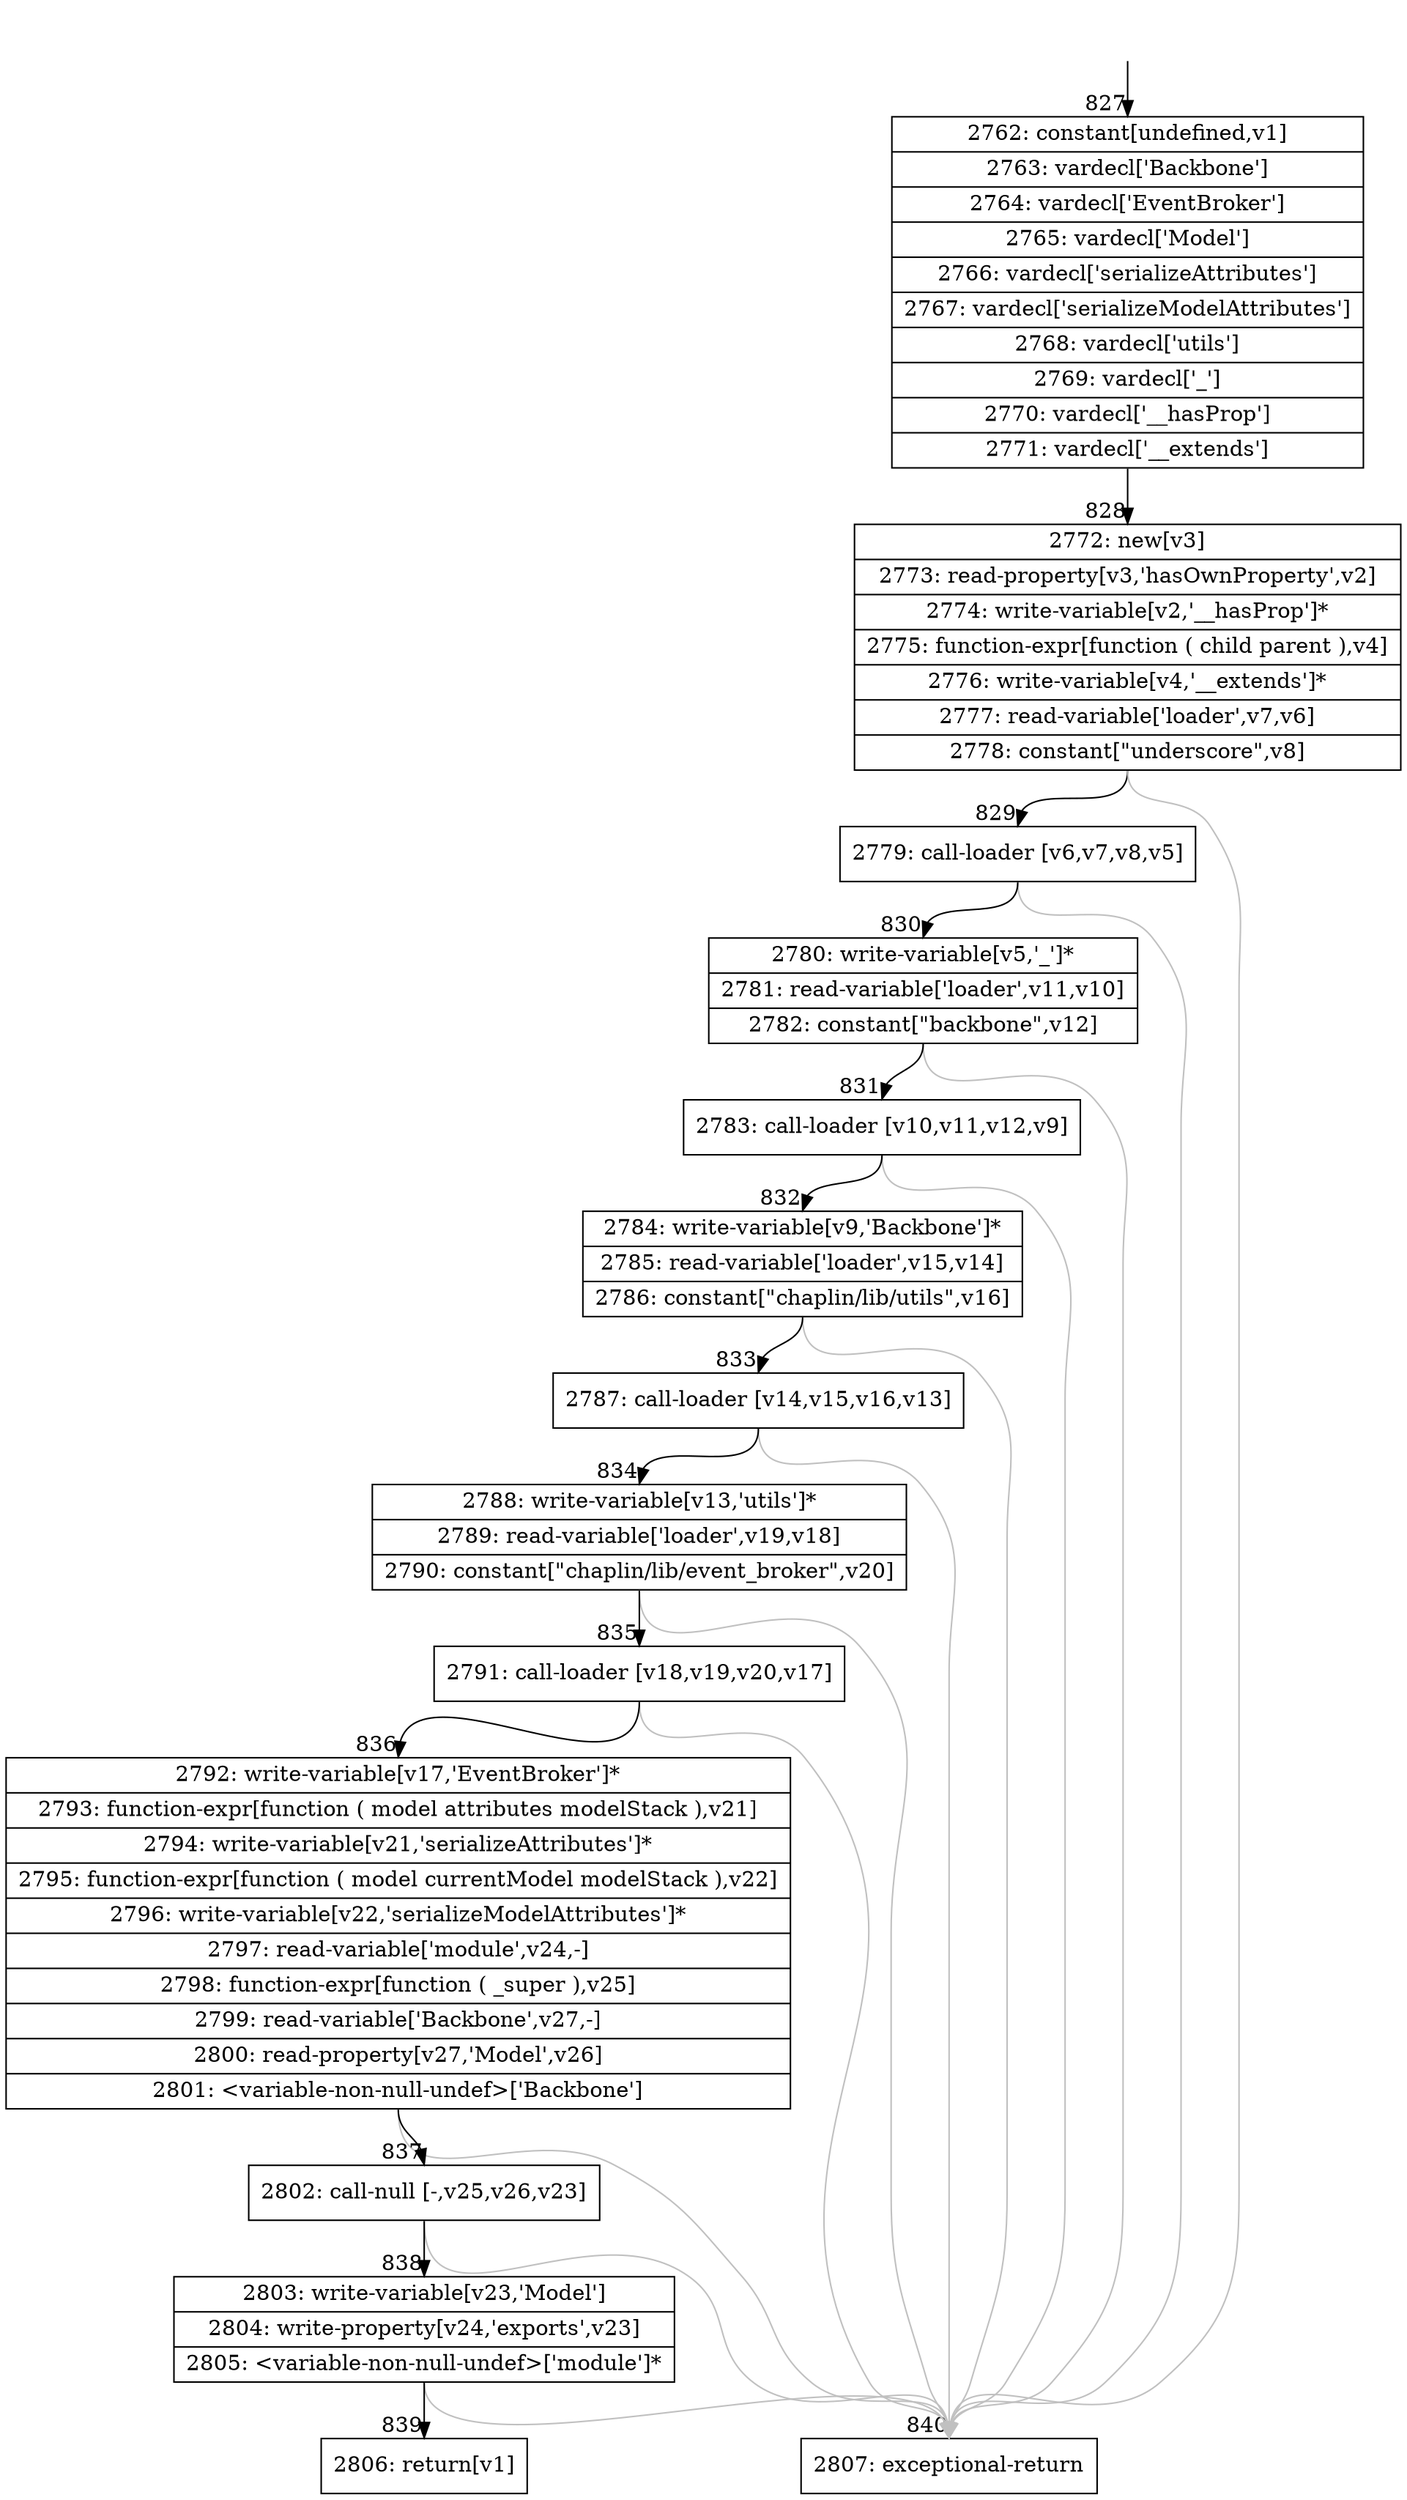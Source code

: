 digraph {
rankdir="TD"
BB_entry64[shape=none,label=""];
BB_entry64 -> BB827 [tailport=s, headport=n, headlabel="    827"]
BB827 [shape=record label="{2762: constant[undefined,v1]|2763: vardecl['Backbone']|2764: vardecl['EventBroker']|2765: vardecl['Model']|2766: vardecl['serializeAttributes']|2767: vardecl['serializeModelAttributes']|2768: vardecl['utils']|2769: vardecl['_']|2770: vardecl['__hasProp']|2771: vardecl['__extends']}" ] 
BB827 -> BB828 [tailport=s, headport=n, headlabel="      828"]
BB828 [shape=record label="{2772: new[v3]|2773: read-property[v3,'hasOwnProperty',v2]|2774: write-variable[v2,'__hasProp']*|2775: function-expr[function ( child parent ),v4]|2776: write-variable[v4,'__extends']*|2777: read-variable['loader',v7,v6]|2778: constant[\"underscore\",v8]}" ] 
BB828 -> BB829 [tailport=s, headport=n, headlabel="      829"]
BB828 -> BB840 [tailport=s, headport=n, color=gray, headlabel="      840"]
BB829 [shape=record label="{2779: call-loader [v6,v7,v8,v5]}" ] 
BB829 -> BB830 [tailport=s, headport=n, headlabel="      830"]
BB829 -> BB840 [tailport=s, headport=n, color=gray]
BB830 [shape=record label="{2780: write-variable[v5,'_']*|2781: read-variable['loader',v11,v10]|2782: constant[\"backbone\",v12]}" ] 
BB830 -> BB831 [tailport=s, headport=n, headlabel="      831"]
BB830 -> BB840 [tailport=s, headport=n, color=gray]
BB831 [shape=record label="{2783: call-loader [v10,v11,v12,v9]}" ] 
BB831 -> BB832 [tailport=s, headport=n, headlabel="      832"]
BB831 -> BB840 [tailport=s, headport=n, color=gray]
BB832 [shape=record label="{2784: write-variable[v9,'Backbone']*|2785: read-variable['loader',v15,v14]|2786: constant[\"chaplin/lib/utils\",v16]}" ] 
BB832 -> BB833 [tailport=s, headport=n, headlabel="      833"]
BB832 -> BB840 [tailport=s, headport=n, color=gray]
BB833 [shape=record label="{2787: call-loader [v14,v15,v16,v13]}" ] 
BB833 -> BB834 [tailport=s, headport=n, headlabel="      834"]
BB833 -> BB840 [tailport=s, headport=n, color=gray]
BB834 [shape=record label="{2788: write-variable[v13,'utils']*|2789: read-variable['loader',v19,v18]|2790: constant[\"chaplin/lib/event_broker\",v20]}" ] 
BB834 -> BB835 [tailport=s, headport=n, headlabel="      835"]
BB834 -> BB840 [tailport=s, headport=n, color=gray]
BB835 [shape=record label="{2791: call-loader [v18,v19,v20,v17]}" ] 
BB835 -> BB836 [tailport=s, headport=n, headlabel="      836"]
BB835 -> BB840 [tailport=s, headport=n, color=gray]
BB836 [shape=record label="{2792: write-variable[v17,'EventBroker']*|2793: function-expr[function ( model attributes modelStack ),v21]|2794: write-variable[v21,'serializeAttributes']*|2795: function-expr[function ( model currentModel modelStack ),v22]|2796: write-variable[v22,'serializeModelAttributes']*|2797: read-variable['module',v24,-]|2798: function-expr[function ( _super ),v25]|2799: read-variable['Backbone',v27,-]|2800: read-property[v27,'Model',v26]|2801: \<variable-non-null-undef\>['Backbone']}" ] 
BB836 -> BB837 [tailport=s, headport=n, headlabel="      837"]
BB836 -> BB840 [tailport=s, headport=n, color=gray]
BB837 [shape=record label="{2802: call-null [-,v25,v26,v23]}" ] 
BB837 -> BB838 [tailport=s, headport=n, headlabel="      838"]
BB837 -> BB840 [tailport=s, headport=n, color=gray]
BB838 [shape=record label="{2803: write-variable[v23,'Model']|2804: write-property[v24,'exports',v23]|2805: \<variable-non-null-undef\>['module']*}" ] 
BB838 -> BB839 [tailport=s, headport=n, headlabel="      839"]
BB838 -> BB840 [tailport=s, headport=n, color=gray]
BB839 [shape=record label="{2806: return[v1]}" ] 
BB840 [shape=record label="{2807: exceptional-return}" ] 
//#$~ 786
}
